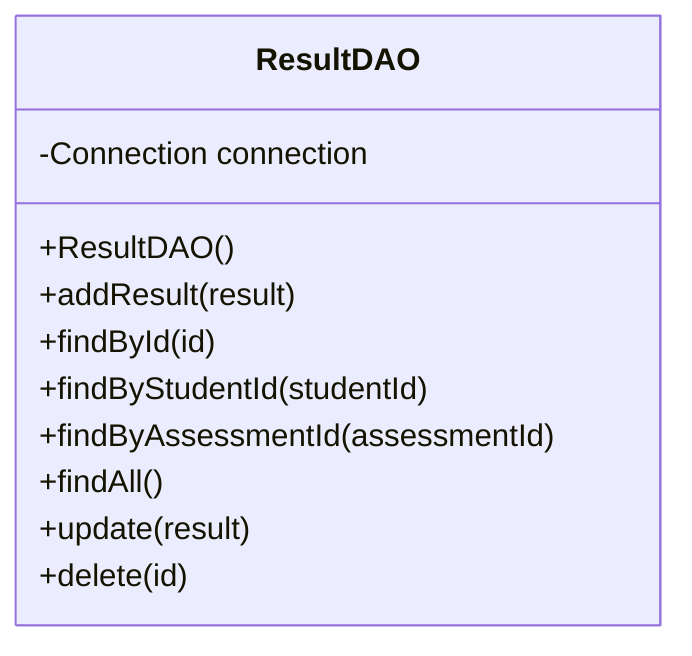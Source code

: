 classDiagram
    class ResultDAO {
        -Connection connection

        +ResultDAO()
        +addResult(result)
        +findById(id)
        +findByStudentId(studentId)
        +findByAssessmentId(assessmentId)
        +findAll()
        +update(result)
        +delete(id)
    }